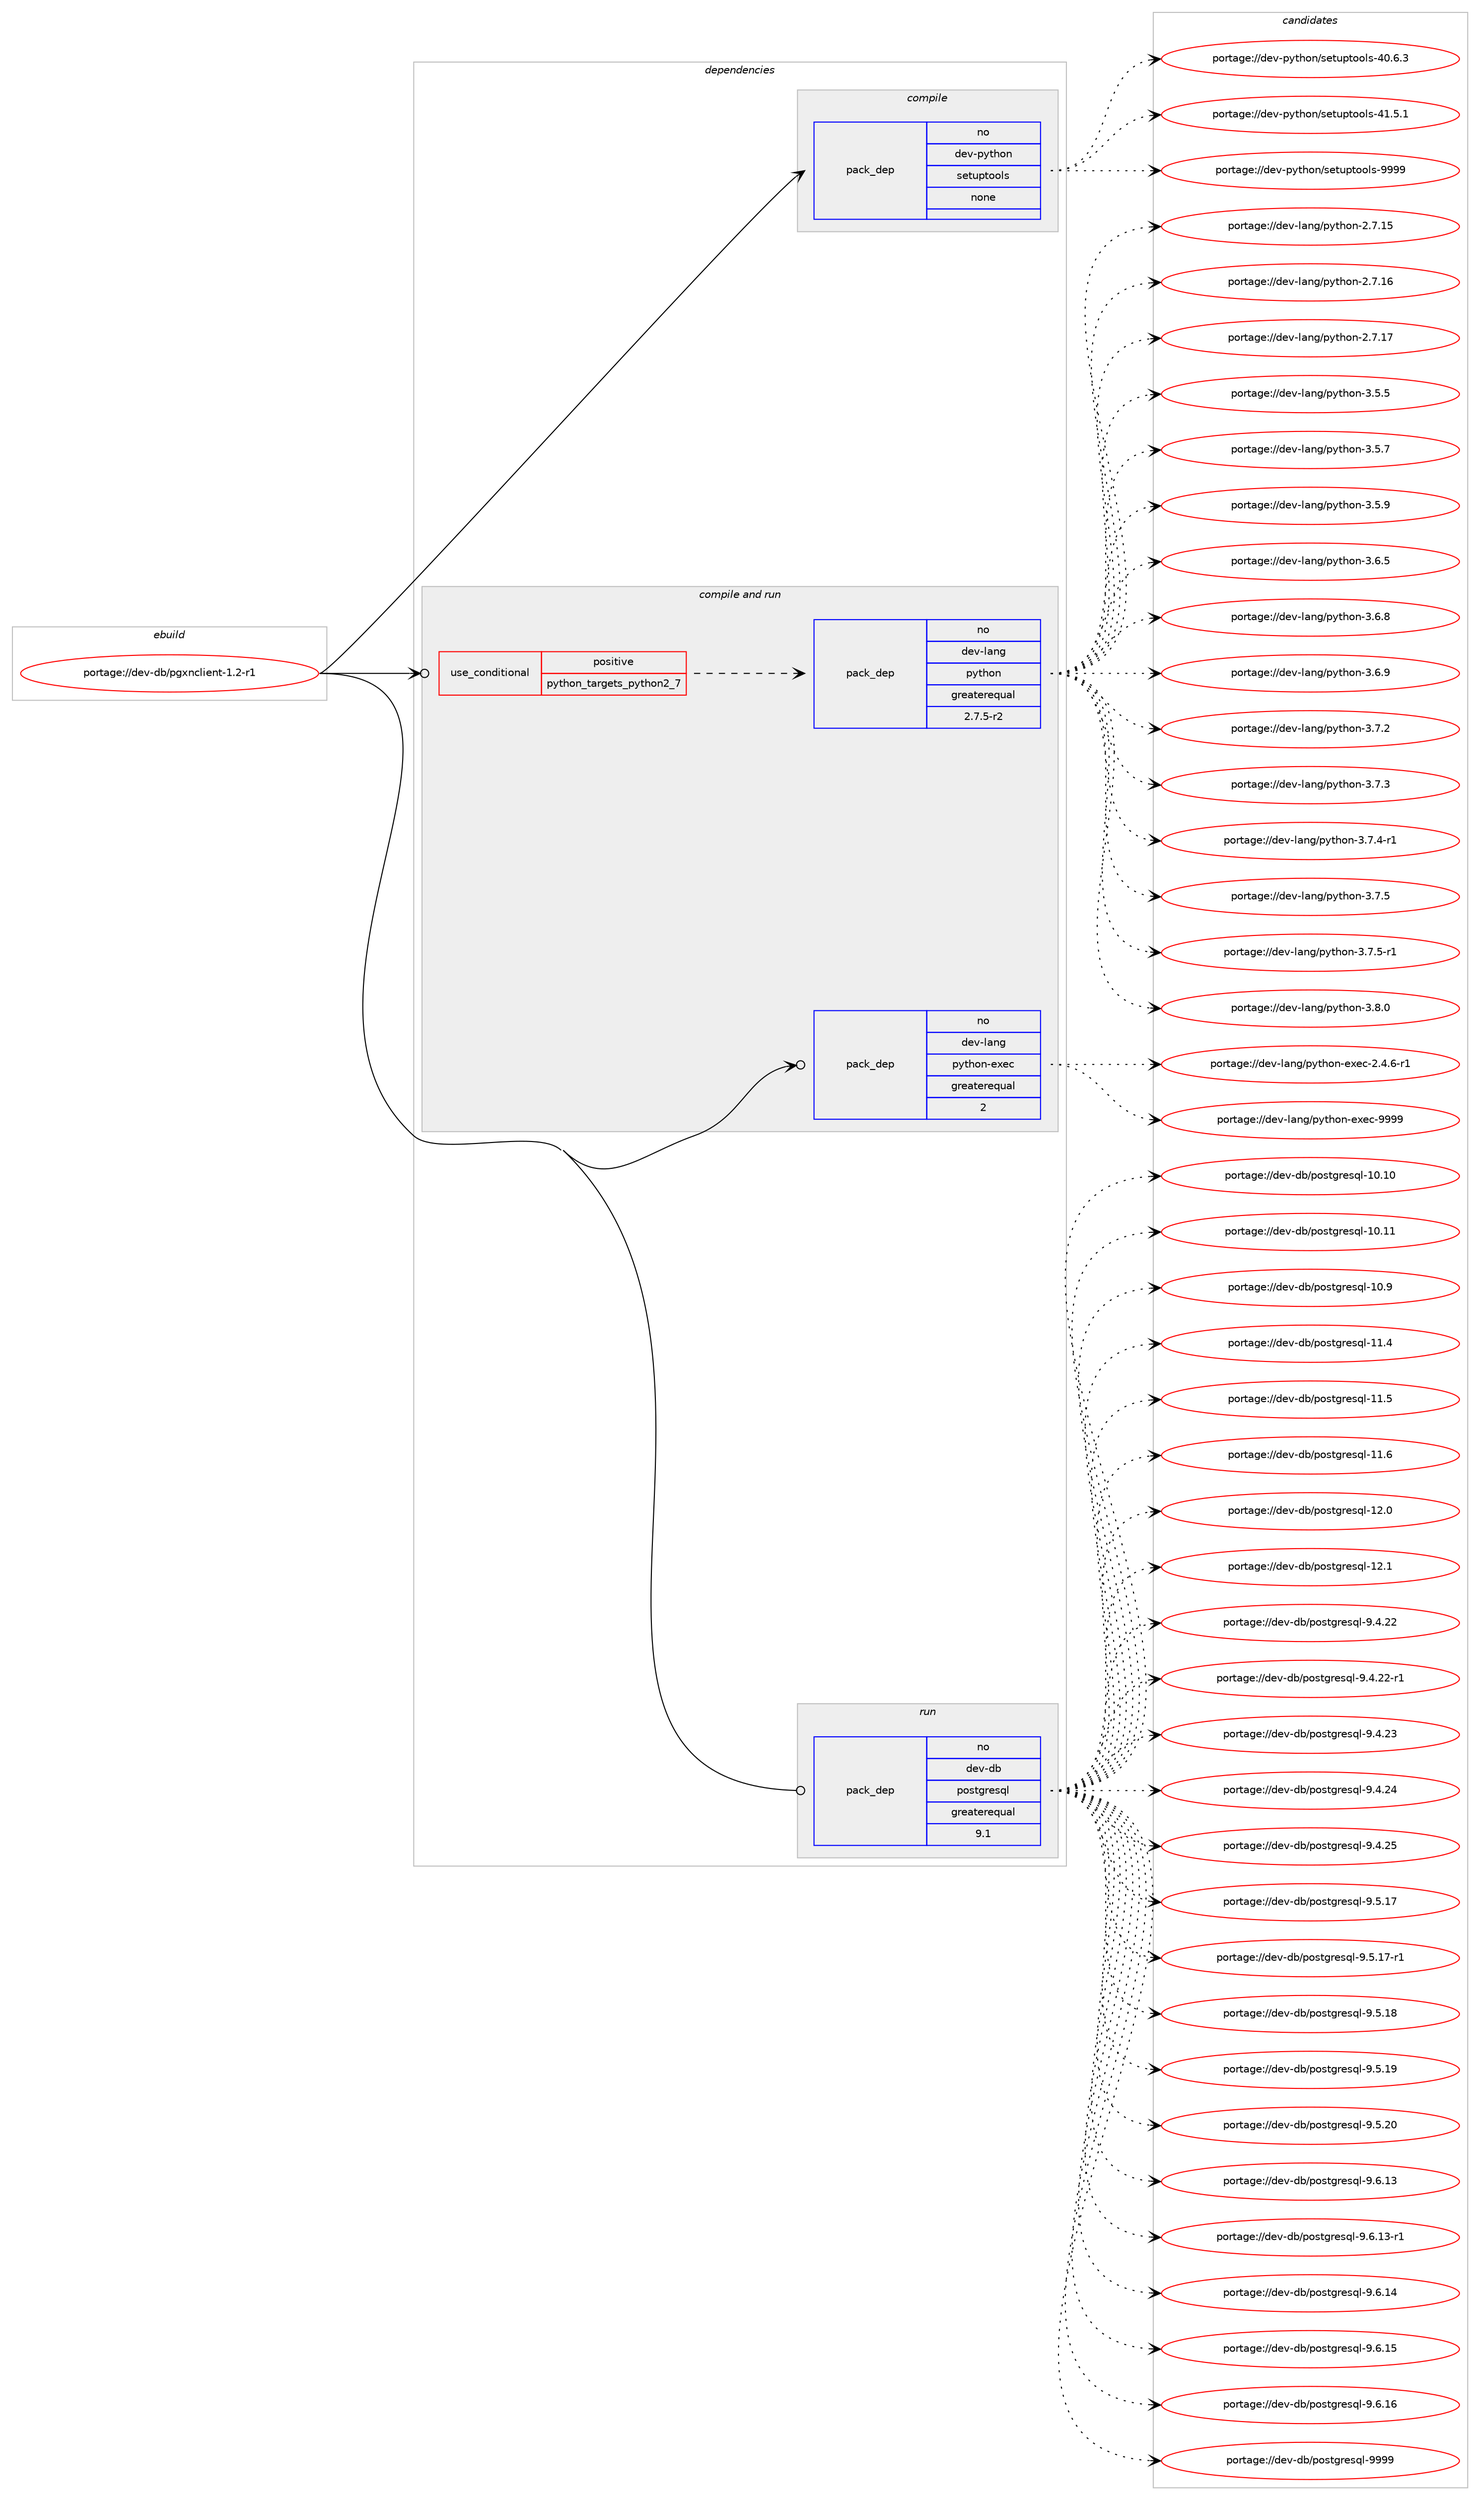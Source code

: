 digraph prolog {

# *************
# Graph options
# *************

newrank=true;
concentrate=true;
compound=true;
graph [rankdir=LR,fontname=Helvetica,fontsize=10,ranksep=1.5];#, ranksep=2.5, nodesep=0.2];
edge  [arrowhead=vee];
node  [fontname=Helvetica,fontsize=10];

# **********
# The ebuild
# **********

subgraph cluster_leftcol {
color=gray;
rank=same;
label=<<i>ebuild</i>>;
id [label="portage://dev-db/pgxnclient-1.2-r1", color=red, width=4, href="../dev-db/pgxnclient-1.2-r1.svg"];
}

# ****************
# The dependencies
# ****************

subgraph cluster_midcol {
color=gray;
label=<<i>dependencies</i>>;
subgraph cluster_compile {
fillcolor="#eeeeee";
style=filled;
label=<<i>compile</i>>;
subgraph pack42630 {
dependency56696 [label=<<TABLE BORDER="0" CELLBORDER="1" CELLSPACING="0" CELLPADDING="4" WIDTH="220"><TR><TD ROWSPAN="6" CELLPADDING="30">pack_dep</TD></TR><TR><TD WIDTH="110">no</TD></TR><TR><TD>dev-python</TD></TR><TR><TD>setuptools</TD></TR><TR><TD>none</TD></TR><TR><TD></TD></TR></TABLE>>, shape=none, color=blue];
}
id:e -> dependency56696:w [weight=20,style="solid",arrowhead="vee"];
}
subgraph cluster_compileandrun {
fillcolor="#eeeeee";
style=filled;
label=<<i>compile and run</i>>;
subgraph cond12805 {
dependency56697 [label=<<TABLE BORDER="0" CELLBORDER="1" CELLSPACING="0" CELLPADDING="4"><TR><TD ROWSPAN="3" CELLPADDING="10">use_conditional</TD></TR><TR><TD>positive</TD></TR><TR><TD>python_targets_python2_7</TD></TR></TABLE>>, shape=none, color=red];
subgraph pack42631 {
dependency56698 [label=<<TABLE BORDER="0" CELLBORDER="1" CELLSPACING="0" CELLPADDING="4" WIDTH="220"><TR><TD ROWSPAN="6" CELLPADDING="30">pack_dep</TD></TR><TR><TD WIDTH="110">no</TD></TR><TR><TD>dev-lang</TD></TR><TR><TD>python</TD></TR><TR><TD>greaterequal</TD></TR><TR><TD>2.7.5-r2</TD></TR></TABLE>>, shape=none, color=blue];
}
dependency56697:e -> dependency56698:w [weight=20,style="dashed",arrowhead="vee"];
}
id:e -> dependency56697:w [weight=20,style="solid",arrowhead="odotvee"];
subgraph pack42632 {
dependency56699 [label=<<TABLE BORDER="0" CELLBORDER="1" CELLSPACING="0" CELLPADDING="4" WIDTH="220"><TR><TD ROWSPAN="6" CELLPADDING="30">pack_dep</TD></TR><TR><TD WIDTH="110">no</TD></TR><TR><TD>dev-lang</TD></TR><TR><TD>python-exec</TD></TR><TR><TD>greaterequal</TD></TR><TR><TD>2</TD></TR></TABLE>>, shape=none, color=blue];
}
id:e -> dependency56699:w [weight=20,style="solid",arrowhead="odotvee"];
}
subgraph cluster_run {
fillcolor="#eeeeee";
style=filled;
label=<<i>run</i>>;
subgraph pack42633 {
dependency56700 [label=<<TABLE BORDER="0" CELLBORDER="1" CELLSPACING="0" CELLPADDING="4" WIDTH="220"><TR><TD ROWSPAN="6" CELLPADDING="30">pack_dep</TD></TR><TR><TD WIDTH="110">no</TD></TR><TR><TD>dev-db</TD></TR><TR><TD>postgresql</TD></TR><TR><TD>greaterequal</TD></TR><TR><TD>9.1</TD></TR></TABLE>>, shape=none, color=blue];
}
id:e -> dependency56700:w [weight=20,style="solid",arrowhead="odot"];
}
}

# **************
# The candidates
# **************

subgraph cluster_choices {
rank=same;
color=gray;
label=<<i>candidates</i>>;

subgraph choice42630 {
color=black;
nodesep=1;
choiceportage100101118451121211161041111104711510111611711211611111110811545524846544651 [label="portage://dev-python/setuptools-40.6.3", color=red, width=4,href="../dev-python/setuptools-40.6.3.svg"];
choiceportage100101118451121211161041111104711510111611711211611111110811545524946534649 [label="portage://dev-python/setuptools-41.5.1", color=red, width=4,href="../dev-python/setuptools-41.5.1.svg"];
choiceportage10010111845112121116104111110471151011161171121161111111081154557575757 [label="portage://dev-python/setuptools-9999", color=red, width=4,href="../dev-python/setuptools-9999.svg"];
dependency56696:e -> choiceportage100101118451121211161041111104711510111611711211611111110811545524846544651:w [style=dotted,weight="100"];
dependency56696:e -> choiceportage100101118451121211161041111104711510111611711211611111110811545524946534649:w [style=dotted,weight="100"];
dependency56696:e -> choiceportage10010111845112121116104111110471151011161171121161111111081154557575757:w [style=dotted,weight="100"];
}
subgraph choice42631 {
color=black;
nodesep=1;
choiceportage10010111845108971101034711212111610411111045504655464953 [label="portage://dev-lang/python-2.7.15", color=red, width=4,href="../dev-lang/python-2.7.15.svg"];
choiceportage10010111845108971101034711212111610411111045504655464954 [label="portage://dev-lang/python-2.7.16", color=red, width=4,href="../dev-lang/python-2.7.16.svg"];
choiceportage10010111845108971101034711212111610411111045504655464955 [label="portage://dev-lang/python-2.7.17", color=red, width=4,href="../dev-lang/python-2.7.17.svg"];
choiceportage100101118451089711010347112121116104111110455146534653 [label="portage://dev-lang/python-3.5.5", color=red, width=4,href="../dev-lang/python-3.5.5.svg"];
choiceportage100101118451089711010347112121116104111110455146534655 [label="portage://dev-lang/python-3.5.7", color=red, width=4,href="../dev-lang/python-3.5.7.svg"];
choiceportage100101118451089711010347112121116104111110455146534657 [label="portage://dev-lang/python-3.5.9", color=red, width=4,href="../dev-lang/python-3.5.9.svg"];
choiceportage100101118451089711010347112121116104111110455146544653 [label="portage://dev-lang/python-3.6.5", color=red, width=4,href="../dev-lang/python-3.6.5.svg"];
choiceportage100101118451089711010347112121116104111110455146544656 [label="portage://dev-lang/python-3.6.8", color=red, width=4,href="../dev-lang/python-3.6.8.svg"];
choiceportage100101118451089711010347112121116104111110455146544657 [label="portage://dev-lang/python-3.6.9", color=red, width=4,href="../dev-lang/python-3.6.9.svg"];
choiceportage100101118451089711010347112121116104111110455146554650 [label="portage://dev-lang/python-3.7.2", color=red, width=4,href="../dev-lang/python-3.7.2.svg"];
choiceportage100101118451089711010347112121116104111110455146554651 [label="portage://dev-lang/python-3.7.3", color=red, width=4,href="../dev-lang/python-3.7.3.svg"];
choiceportage1001011184510897110103471121211161041111104551465546524511449 [label="portage://dev-lang/python-3.7.4-r1", color=red, width=4,href="../dev-lang/python-3.7.4-r1.svg"];
choiceportage100101118451089711010347112121116104111110455146554653 [label="portage://dev-lang/python-3.7.5", color=red, width=4,href="../dev-lang/python-3.7.5.svg"];
choiceportage1001011184510897110103471121211161041111104551465546534511449 [label="portage://dev-lang/python-3.7.5-r1", color=red, width=4,href="../dev-lang/python-3.7.5-r1.svg"];
choiceportage100101118451089711010347112121116104111110455146564648 [label="portage://dev-lang/python-3.8.0", color=red, width=4,href="../dev-lang/python-3.8.0.svg"];
dependency56698:e -> choiceportage10010111845108971101034711212111610411111045504655464953:w [style=dotted,weight="100"];
dependency56698:e -> choiceportage10010111845108971101034711212111610411111045504655464954:w [style=dotted,weight="100"];
dependency56698:e -> choiceportage10010111845108971101034711212111610411111045504655464955:w [style=dotted,weight="100"];
dependency56698:e -> choiceportage100101118451089711010347112121116104111110455146534653:w [style=dotted,weight="100"];
dependency56698:e -> choiceportage100101118451089711010347112121116104111110455146534655:w [style=dotted,weight="100"];
dependency56698:e -> choiceportage100101118451089711010347112121116104111110455146534657:w [style=dotted,weight="100"];
dependency56698:e -> choiceportage100101118451089711010347112121116104111110455146544653:w [style=dotted,weight="100"];
dependency56698:e -> choiceportage100101118451089711010347112121116104111110455146544656:w [style=dotted,weight="100"];
dependency56698:e -> choiceportage100101118451089711010347112121116104111110455146544657:w [style=dotted,weight="100"];
dependency56698:e -> choiceportage100101118451089711010347112121116104111110455146554650:w [style=dotted,weight="100"];
dependency56698:e -> choiceportage100101118451089711010347112121116104111110455146554651:w [style=dotted,weight="100"];
dependency56698:e -> choiceportage1001011184510897110103471121211161041111104551465546524511449:w [style=dotted,weight="100"];
dependency56698:e -> choiceportage100101118451089711010347112121116104111110455146554653:w [style=dotted,weight="100"];
dependency56698:e -> choiceportage1001011184510897110103471121211161041111104551465546534511449:w [style=dotted,weight="100"];
dependency56698:e -> choiceportage100101118451089711010347112121116104111110455146564648:w [style=dotted,weight="100"];
}
subgraph choice42632 {
color=black;
nodesep=1;
choiceportage10010111845108971101034711212111610411111045101120101994550465246544511449 [label="portage://dev-lang/python-exec-2.4.6-r1", color=red, width=4,href="../dev-lang/python-exec-2.4.6-r1.svg"];
choiceportage10010111845108971101034711212111610411111045101120101994557575757 [label="portage://dev-lang/python-exec-9999", color=red, width=4,href="../dev-lang/python-exec-9999.svg"];
dependency56699:e -> choiceportage10010111845108971101034711212111610411111045101120101994550465246544511449:w [style=dotted,weight="100"];
dependency56699:e -> choiceportage10010111845108971101034711212111610411111045101120101994557575757:w [style=dotted,weight="100"];
}
subgraph choice42633 {
color=black;
nodesep=1;
choiceportage100101118451009847112111115116103114101115113108454948464948 [label="portage://dev-db/postgresql-10.10", color=red, width=4,href="../dev-db/postgresql-10.10.svg"];
choiceportage100101118451009847112111115116103114101115113108454948464949 [label="portage://dev-db/postgresql-10.11", color=red, width=4,href="../dev-db/postgresql-10.11.svg"];
choiceportage1001011184510098471121111151161031141011151131084549484657 [label="portage://dev-db/postgresql-10.9", color=red, width=4,href="../dev-db/postgresql-10.9.svg"];
choiceportage1001011184510098471121111151161031141011151131084549494652 [label="portage://dev-db/postgresql-11.4", color=red, width=4,href="../dev-db/postgresql-11.4.svg"];
choiceportage1001011184510098471121111151161031141011151131084549494653 [label="portage://dev-db/postgresql-11.5", color=red, width=4,href="../dev-db/postgresql-11.5.svg"];
choiceportage1001011184510098471121111151161031141011151131084549494654 [label="portage://dev-db/postgresql-11.6", color=red, width=4,href="../dev-db/postgresql-11.6.svg"];
choiceportage1001011184510098471121111151161031141011151131084549504648 [label="portage://dev-db/postgresql-12.0", color=red, width=4,href="../dev-db/postgresql-12.0.svg"];
choiceportage1001011184510098471121111151161031141011151131084549504649 [label="portage://dev-db/postgresql-12.1", color=red, width=4,href="../dev-db/postgresql-12.1.svg"];
choiceportage10010111845100984711211111511610311410111511310845574652465050 [label="portage://dev-db/postgresql-9.4.22", color=red, width=4,href="../dev-db/postgresql-9.4.22.svg"];
choiceportage100101118451009847112111115116103114101115113108455746524650504511449 [label="portage://dev-db/postgresql-9.4.22-r1", color=red, width=4,href="../dev-db/postgresql-9.4.22-r1.svg"];
choiceportage10010111845100984711211111511610311410111511310845574652465051 [label="portage://dev-db/postgresql-9.4.23", color=red, width=4,href="../dev-db/postgresql-9.4.23.svg"];
choiceportage10010111845100984711211111511610311410111511310845574652465052 [label="portage://dev-db/postgresql-9.4.24", color=red, width=4,href="../dev-db/postgresql-9.4.24.svg"];
choiceportage10010111845100984711211111511610311410111511310845574652465053 [label="portage://dev-db/postgresql-9.4.25", color=red, width=4,href="../dev-db/postgresql-9.4.25.svg"];
choiceportage10010111845100984711211111511610311410111511310845574653464955 [label="portage://dev-db/postgresql-9.5.17", color=red, width=4,href="../dev-db/postgresql-9.5.17.svg"];
choiceportage100101118451009847112111115116103114101115113108455746534649554511449 [label="portage://dev-db/postgresql-9.5.17-r1", color=red, width=4,href="../dev-db/postgresql-9.5.17-r1.svg"];
choiceportage10010111845100984711211111511610311410111511310845574653464956 [label="portage://dev-db/postgresql-9.5.18", color=red, width=4,href="../dev-db/postgresql-9.5.18.svg"];
choiceportage10010111845100984711211111511610311410111511310845574653464957 [label="portage://dev-db/postgresql-9.5.19", color=red, width=4,href="../dev-db/postgresql-9.5.19.svg"];
choiceportage10010111845100984711211111511610311410111511310845574653465048 [label="portage://dev-db/postgresql-9.5.20", color=red, width=4,href="../dev-db/postgresql-9.5.20.svg"];
choiceportage10010111845100984711211111511610311410111511310845574654464951 [label="portage://dev-db/postgresql-9.6.13", color=red, width=4,href="../dev-db/postgresql-9.6.13.svg"];
choiceportage100101118451009847112111115116103114101115113108455746544649514511449 [label="portage://dev-db/postgresql-9.6.13-r1", color=red, width=4,href="../dev-db/postgresql-9.6.13-r1.svg"];
choiceportage10010111845100984711211111511610311410111511310845574654464952 [label="portage://dev-db/postgresql-9.6.14", color=red, width=4,href="../dev-db/postgresql-9.6.14.svg"];
choiceportage10010111845100984711211111511610311410111511310845574654464953 [label="portage://dev-db/postgresql-9.6.15", color=red, width=4,href="../dev-db/postgresql-9.6.15.svg"];
choiceportage10010111845100984711211111511610311410111511310845574654464954 [label="portage://dev-db/postgresql-9.6.16", color=red, width=4,href="../dev-db/postgresql-9.6.16.svg"];
choiceportage1001011184510098471121111151161031141011151131084557575757 [label="portage://dev-db/postgresql-9999", color=red, width=4,href="../dev-db/postgresql-9999.svg"];
dependency56700:e -> choiceportage100101118451009847112111115116103114101115113108454948464948:w [style=dotted,weight="100"];
dependency56700:e -> choiceportage100101118451009847112111115116103114101115113108454948464949:w [style=dotted,weight="100"];
dependency56700:e -> choiceportage1001011184510098471121111151161031141011151131084549484657:w [style=dotted,weight="100"];
dependency56700:e -> choiceportage1001011184510098471121111151161031141011151131084549494652:w [style=dotted,weight="100"];
dependency56700:e -> choiceportage1001011184510098471121111151161031141011151131084549494653:w [style=dotted,weight="100"];
dependency56700:e -> choiceportage1001011184510098471121111151161031141011151131084549494654:w [style=dotted,weight="100"];
dependency56700:e -> choiceportage1001011184510098471121111151161031141011151131084549504648:w [style=dotted,weight="100"];
dependency56700:e -> choiceportage1001011184510098471121111151161031141011151131084549504649:w [style=dotted,weight="100"];
dependency56700:e -> choiceportage10010111845100984711211111511610311410111511310845574652465050:w [style=dotted,weight="100"];
dependency56700:e -> choiceportage100101118451009847112111115116103114101115113108455746524650504511449:w [style=dotted,weight="100"];
dependency56700:e -> choiceportage10010111845100984711211111511610311410111511310845574652465051:w [style=dotted,weight="100"];
dependency56700:e -> choiceportage10010111845100984711211111511610311410111511310845574652465052:w [style=dotted,weight="100"];
dependency56700:e -> choiceportage10010111845100984711211111511610311410111511310845574652465053:w [style=dotted,weight="100"];
dependency56700:e -> choiceportage10010111845100984711211111511610311410111511310845574653464955:w [style=dotted,weight="100"];
dependency56700:e -> choiceportage100101118451009847112111115116103114101115113108455746534649554511449:w [style=dotted,weight="100"];
dependency56700:e -> choiceportage10010111845100984711211111511610311410111511310845574653464956:w [style=dotted,weight="100"];
dependency56700:e -> choiceportage10010111845100984711211111511610311410111511310845574653464957:w [style=dotted,weight="100"];
dependency56700:e -> choiceportage10010111845100984711211111511610311410111511310845574653465048:w [style=dotted,weight="100"];
dependency56700:e -> choiceportage10010111845100984711211111511610311410111511310845574654464951:w [style=dotted,weight="100"];
dependency56700:e -> choiceportage100101118451009847112111115116103114101115113108455746544649514511449:w [style=dotted,weight="100"];
dependency56700:e -> choiceportage10010111845100984711211111511610311410111511310845574654464952:w [style=dotted,weight="100"];
dependency56700:e -> choiceportage10010111845100984711211111511610311410111511310845574654464953:w [style=dotted,weight="100"];
dependency56700:e -> choiceportage10010111845100984711211111511610311410111511310845574654464954:w [style=dotted,weight="100"];
dependency56700:e -> choiceportage1001011184510098471121111151161031141011151131084557575757:w [style=dotted,weight="100"];
}
}

}

